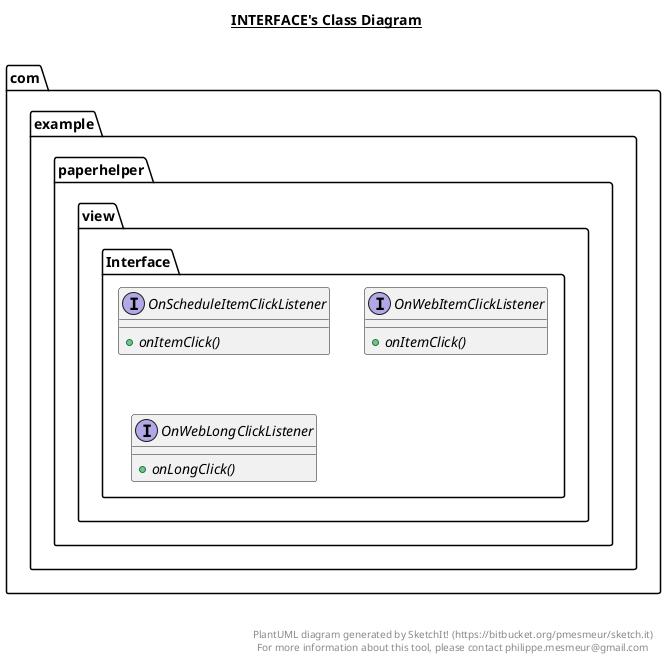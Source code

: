 @startuml

title __INTERFACE's Class Diagram__\n

  namespace com.example.paperhelper {
    namespace view.Interface {
      interface com.example.paperhelper.view.Interface.OnScheduleItemClickListener {
          {abstract} + onItemClick()
      }
    }
  }
  

  namespace com.example.paperhelper {
    namespace view.Interface {
      interface com.example.paperhelper.view.Interface.OnWebItemClickListener {
          {abstract} + onItemClick()
      }
    }
  }
  

  namespace com.example.paperhelper {
    namespace view.Interface {
      interface com.example.paperhelper.view.Interface.OnWebLongClickListener {
          {abstract} + onLongClick()
      }
    }
  }
  



right footer


PlantUML diagram generated by SketchIt! (https://bitbucket.org/pmesmeur/sketch.it)
For more information about this tool, please contact philippe.mesmeur@gmail.com
endfooter

@enduml
